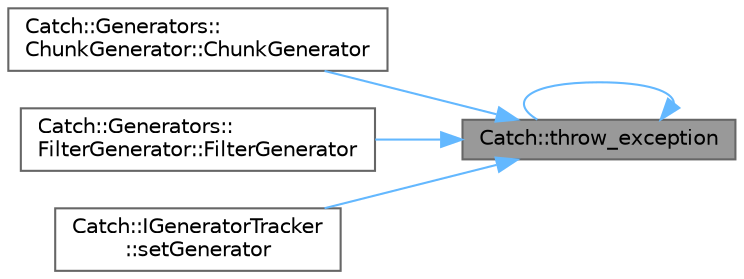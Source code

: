 digraph "Catch::throw_exception"
{
 // LATEX_PDF_SIZE
  bgcolor="transparent";
  edge [fontname=Helvetica,fontsize=10,labelfontname=Helvetica,labelfontsize=10];
  node [fontname=Helvetica,fontsize=10,shape=box,height=0.2,width=0.4];
  rankdir="RL";
  Node1 [id="Node000001",label="Catch::throw_exception",height=0.2,width=0.4,color="gray40", fillcolor="grey60", style="filled", fontcolor="black",tooltip=" "];
  Node1 -> Node2 [id="edge9_Node000001_Node000002",dir="back",color="steelblue1",style="solid",tooltip=" "];
  Node2 [id="Node000002",label="Catch::Generators::\lChunkGenerator::ChunkGenerator",height=0.2,width=0.4,color="grey40", fillcolor="white", style="filled",URL="$class_catch_1_1_generators_1_1_chunk_generator.html#a50c334d00cde3166d71e9b90ebc2d2e3",tooltip=" "];
  Node1 -> Node3 [id="edge10_Node000001_Node000003",dir="back",color="steelblue1",style="solid",tooltip=" "];
  Node3 [id="Node000003",label="Catch::Generators::\lFilterGenerator::FilterGenerator",height=0.2,width=0.4,color="grey40", fillcolor="white", style="filled",URL="$class_catch_1_1_generators_1_1_filter_generator.html#aa16886a5e41cbd3b6ffa3dd52388a3a1",tooltip=" "];
  Node1 -> Node4 [id="edge11_Node000001_Node000004",dir="back",color="steelblue1",style="solid",tooltip=" "];
  Node4 [id="Node000004",label="Catch::IGeneratorTracker\l::setGenerator",height=0.2,width=0.4,color="grey40", fillcolor="white", style="filled",URL="$struct_catch_1_1_i_generator_tracker.html#a9945eff42219edc5a7071eebd8b0419e",tooltip=" "];
  Node1 -> Node1 [id="edge12_Node000001_Node000001",dir="back",color="steelblue1",style="solid",tooltip=" "];
}
